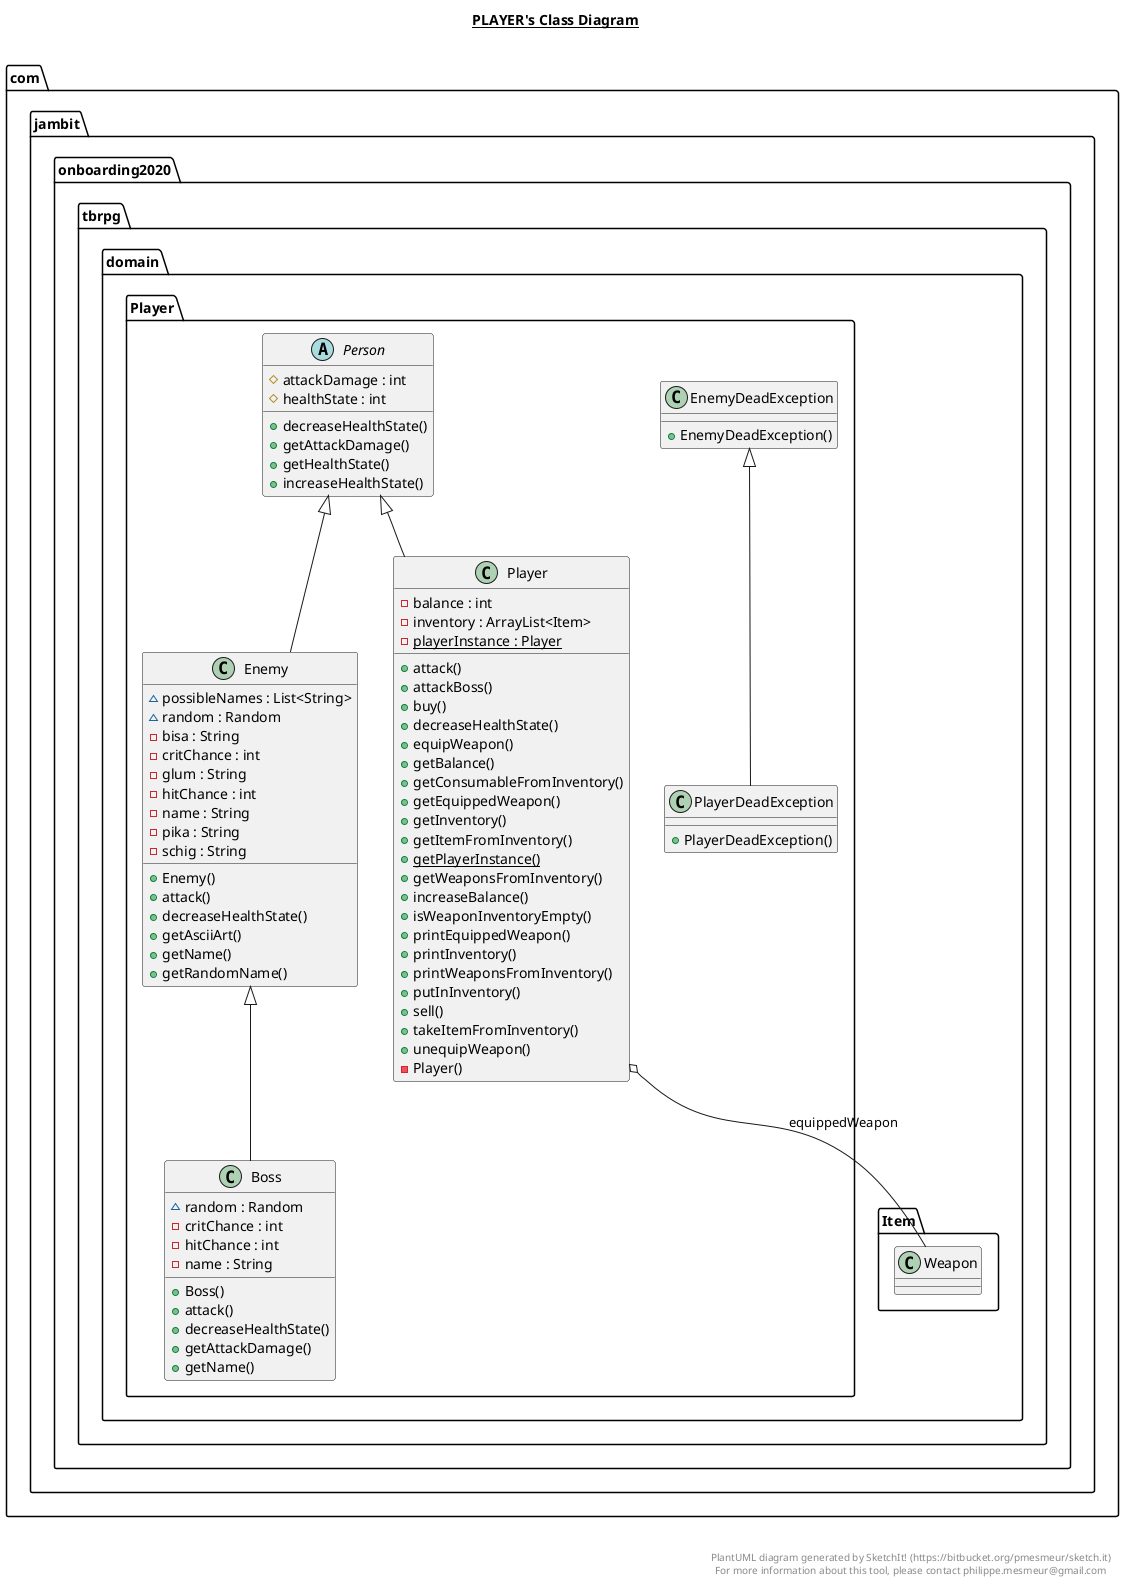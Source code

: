 @startuml

title __PLAYER's Class Diagram__\n

  namespace com.jambit.onboarding2020.tbrpg {
    namespace domain.Player {
      class com.jambit.onboarding2020.tbrpg.domain.Player.Boss {
          ~ random : Random
          - critChance : int
          - hitChance : int
          - name : String
          + Boss()
          + attack()
          + decreaseHealthState()
          + getAttackDamage()
          + getName()
      }
    }
  }
  

  namespace com.jambit.onboarding2020.tbrpg {
    namespace domain.Player {
      class com.jambit.onboarding2020.tbrpg.domain.Player.Enemy {
          ~ possibleNames : List<String>
          ~ random : Random
          - bisa : String
          - critChance : int
          - glum : String
          - hitChance : int
          - name : String
          - pika : String
          - schig : String
          + Enemy()
          + attack()
          + decreaseHealthState()
          + getAsciiArt()
          + getName()
          + getRandomName()
      }
    }
  }
  

  namespace com.jambit.onboarding2020.tbrpg {
    namespace domain.Player {
      class com.jambit.onboarding2020.tbrpg.domain.Player.EnemyDeadException {
          + EnemyDeadException()
      }
    }
  }
  

  namespace com.jambit.onboarding2020.tbrpg {
    namespace domain.Player {
      abstract class com.jambit.onboarding2020.tbrpg.domain.Player.Person {
          # attackDamage : int
          # healthState : int
          + decreaseHealthState()
          + getAttackDamage()
          + getHealthState()
          + increaseHealthState()
      }
    }
  }
  

  namespace com.jambit.onboarding2020.tbrpg {
    namespace domain.Player {
      class com.jambit.onboarding2020.tbrpg.domain.Player.Player {
          - balance : int
          - inventory : ArrayList<Item>
          {static} - playerInstance : Player
          + attack()
          + attackBoss()
          + buy()
          + decreaseHealthState()
          + equipWeapon()
          + getBalance()
          + getConsumableFromInventory()
          + getEquippedWeapon()
          + getInventory()
          + getItemFromInventory()
          {static} + getPlayerInstance()
          + getWeaponsFromInventory()
          + increaseBalance()
          + isWeaponInventoryEmpty()
          + printEquippedWeapon()
          + printInventory()
          + printWeaponsFromInventory()
          + putInInventory()
          + sell()
          + takeItemFromInventory()
          + unequipWeapon()
          - Player()
      }
    }
  }
  

  namespace com.jambit.onboarding2020.tbrpg {
    namespace domain.Player {
      class com.jambit.onboarding2020.tbrpg.domain.Player.PlayerDeadException {
          + PlayerDeadException()
      }
    }
  }
  

  com.jambit.onboarding2020.tbrpg.domain.Player.Boss -up-|> com.jambit.onboarding2020.tbrpg.domain.Player.Enemy
  com.jambit.onboarding2020.tbrpg.domain.Player.Enemy -up-|> com.jambit.onboarding2020.tbrpg.domain.Player.Person
  com.jambit.onboarding2020.tbrpg.domain.Player.Player -up-|> com.jambit.onboarding2020.tbrpg.domain.Player.Person
  com.jambit.onboarding2020.tbrpg.domain.Player.Player o-- com.jambit.onboarding2020.tbrpg.domain.Item.Weapon : equippedWeapon
  com.jambit.onboarding2020.tbrpg.domain.Player.PlayerDeadException -up-|> com.jambit.onboarding2020.tbrpg.domain.Player.EnemyDeadException


right footer


PlantUML diagram generated by SketchIt! (https://bitbucket.org/pmesmeur/sketch.it)
For more information about this tool, please contact philippe.mesmeur@gmail.com
endfooter

@enduml
